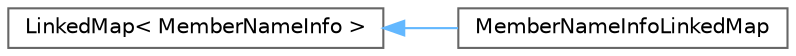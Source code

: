 digraph "Graphical Class Hierarchy"
{
 // INTERACTIVE_SVG=YES
 // LATEX_PDF_SIZE
  bgcolor="transparent";
  edge [fontname=Helvetica,fontsize=10,labelfontname=Helvetica,labelfontsize=10];
  node [fontname=Helvetica,fontsize=10,shape=box,height=0.2,width=0.4];
  rankdir="LR";
  Node0 [id="Node000000",label="LinkedMap\< MemberNameInfo \>",height=0.2,width=0.4,color="grey40", fillcolor="white", style="filled",URL="$d0/d2c/class_linked_map.html",tooltip=" "];
  Node0 -> Node1 [id="edge188_Node000000_Node000001",dir="back",color="steelblue1",style="solid",tooltip=" "];
  Node1 [id="Node000001",label="MemberNameInfoLinkedMap",height=0.2,width=0.4,color="grey40", fillcolor="white", style="filled",URL="$de/d04/class_member_name_info_linked_map.html",tooltip=" "];
}
